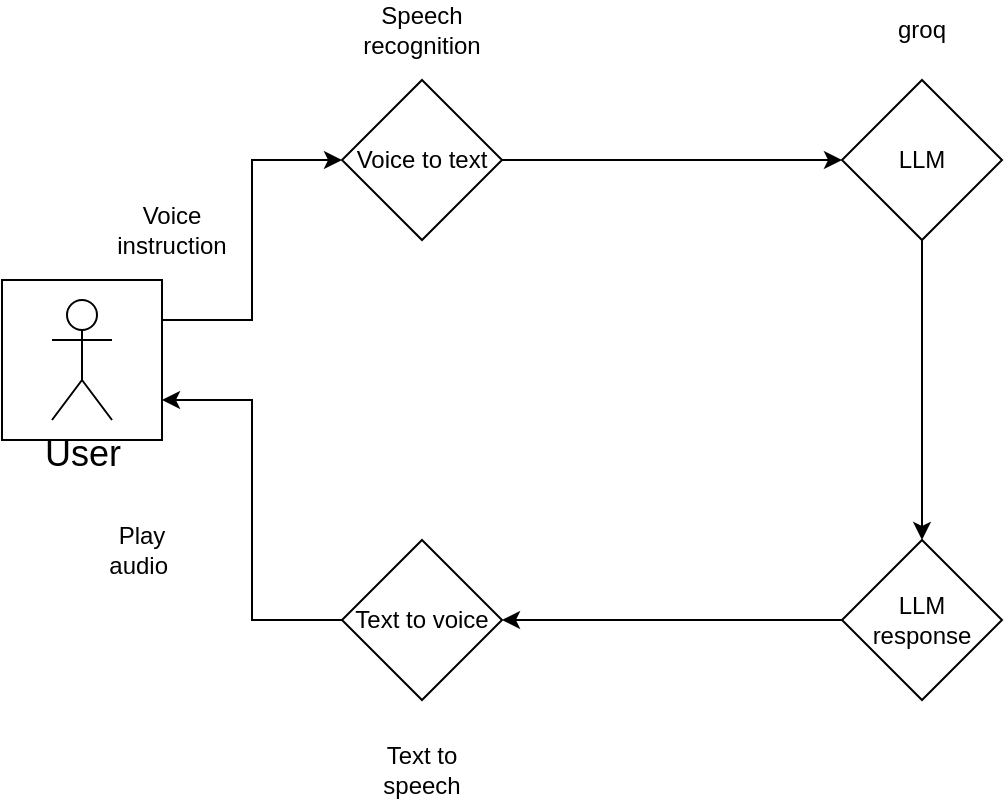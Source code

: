 <mxfile version="24.6.5" type="device">
  <diagram name="Page-1" id="SXaKHSN1lWxHRTjGYDsX">
    <mxGraphModel dx="1290" dy="557" grid="1" gridSize="10" guides="1" tooltips="1" connect="1" arrows="1" fold="1" page="1" pageScale="1" pageWidth="850" pageHeight="1100" math="0" shadow="0">
      <root>
        <mxCell id="0" />
        <mxCell id="1" parent="0" />
        <mxCell id="tJL5NM-C6tB4_xVKN4DA-7" style="edgeStyle=orthogonalEdgeStyle;rounded=0;orthogonalLoop=1;jettySize=auto;html=1;entryX=0;entryY=0.5;entryDx=0;entryDy=0;" edge="1" parent="1" source="tJL5NM-C6tB4_xVKN4DA-1" target="tJL5NM-C6tB4_xVKN4DA-2">
          <mxGeometry relative="1" as="geometry">
            <Array as="points">
              <mxPoint x="245" y="210" />
              <mxPoint x="245" y="130" />
            </Array>
          </mxGeometry>
        </mxCell>
        <mxCell id="tJL5NM-C6tB4_xVKN4DA-1" value="" style="whiteSpace=wrap;html=1;aspect=fixed;" vertex="1" parent="1">
          <mxGeometry x="120" y="190" width="80" height="80" as="geometry" />
        </mxCell>
        <mxCell id="tJL5NM-C6tB4_xVKN4DA-12" style="edgeStyle=orthogonalEdgeStyle;rounded=0;orthogonalLoop=1;jettySize=auto;html=1;" edge="1" parent="1" source="tJL5NM-C6tB4_xVKN4DA-2" target="tJL5NM-C6tB4_xVKN4DA-4">
          <mxGeometry relative="1" as="geometry" />
        </mxCell>
        <mxCell id="tJL5NM-C6tB4_xVKN4DA-2" value="Voice to text" style="rhombus;whiteSpace=wrap;html=1;" vertex="1" parent="1">
          <mxGeometry x="290" y="90" width="80" height="80" as="geometry" />
        </mxCell>
        <mxCell id="tJL5NM-C6tB4_xVKN4DA-3" value="&lt;font style=&quot;font-size: 18px;&quot;&gt;User&lt;/font&gt;" style="shape=umlActor;verticalLabelPosition=bottom;verticalAlign=top;html=1;outlineConnect=0;" vertex="1" parent="1">
          <mxGeometry x="145" y="200" width="30" height="60" as="geometry" />
        </mxCell>
        <mxCell id="tJL5NM-C6tB4_xVKN4DA-13" style="edgeStyle=orthogonalEdgeStyle;rounded=0;orthogonalLoop=1;jettySize=auto;html=1;" edge="1" parent="1" source="tJL5NM-C6tB4_xVKN4DA-4" target="tJL5NM-C6tB4_xVKN4DA-6">
          <mxGeometry relative="1" as="geometry" />
        </mxCell>
        <mxCell id="tJL5NM-C6tB4_xVKN4DA-4" value="LLM" style="rhombus;whiteSpace=wrap;html=1;" vertex="1" parent="1">
          <mxGeometry x="540" y="90" width="80" height="80" as="geometry" />
        </mxCell>
        <mxCell id="tJL5NM-C6tB4_xVKN4DA-15" style="edgeStyle=orthogonalEdgeStyle;rounded=0;orthogonalLoop=1;jettySize=auto;html=1;entryX=1;entryY=0.75;entryDx=0;entryDy=0;" edge="1" parent="1" source="tJL5NM-C6tB4_xVKN4DA-5" target="tJL5NM-C6tB4_xVKN4DA-1">
          <mxGeometry relative="1" as="geometry" />
        </mxCell>
        <mxCell id="tJL5NM-C6tB4_xVKN4DA-5" value="Text to voice" style="rhombus;whiteSpace=wrap;html=1;" vertex="1" parent="1">
          <mxGeometry x="290" y="320" width="80" height="80" as="geometry" />
        </mxCell>
        <mxCell id="tJL5NM-C6tB4_xVKN4DA-14" style="edgeStyle=orthogonalEdgeStyle;rounded=0;orthogonalLoop=1;jettySize=auto;html=1;entryX=1;entryY=0.5;entryDx=0;entryDy=0;" edge="1" parent="1" source="tJL5NM-C6tB4_xVKN4DA-6" target="tJL5NM-C6tB4_xVKN4DA-5">
          <mxGeometry relative="1" as="geometry" />
        </mxCell>
        <mxCell id="tJL5NM-C6tB4_xVKN4DA-6" value="LLM&lt;div&gt;response&lt;/div&gt;" style="rhombus;whiteSpace=wrap;html=1;" vertex="1" parent="1">
          <mxGeometry x="540" y="320" width="80" height="80" as="geometry" />
        </mxCell>
        <mxCell id="tJL5NM-C6tB4_xVKN4DA-8" value="Voice instruction" style="text;html=1;align=center;verticalAlign=middle;whiteSpace=wrap;rounded=0;" vertex="1" parent="1">
          <mxGeometry x="175" y="150" width="60" height="30" as="geometry" />
        </mxCell>
        <mxCell id="tJL5NM-C6tB4_xVKN4DA-10" value="Speech recognition" style="text;html=1;align=center;verticalAlign=middle;whiteSpace=wrap;rounded=0;" vertex="1" parent="1">
          <mxGeometry x="300" y="50" width="60" height="30" as="geometry" />
        </mxCell>
        <mxCell id="tJL5NM-C6tB4_xVKN4DA-11" value="groq" style="text;html=1;align=center;verticalAlign=middle;whiteSpace=wrap;rounded=0;" vertex="1" parent="1">
          <mxGeometry x="550" y="50" width="60" height="30" as="geometry" />
        </mxCell>
        <mxCell id="tJL5NM-C6tB4_xVKN4DA-16" value="Play audio&amp;nbsp;" style="text;html=1;align=center;verticalAlign=middle;whiteSpace=wrap;rounded=0;" vertex="1" parent="1">
          <mxGeometry x="160" y="310" width="60" height="30" as="geometry" />
        </mxCell>
        <mxCell id="tJL5NM-C6tB4_xVKN4DA-17" value="Text to speech" style="text;html=1;align=center;verticalAlign=middle;whiteSpace=wrap;rounded=0;" vertex="1" parent="1">
          <mxGeometry x="300" y="420" width="60" height="30" as="geometry" />
        </mxCell>
      </root>
    </mxGraphModel>
  </diagram>
</mxfile>
